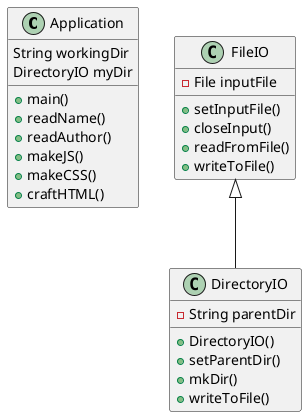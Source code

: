 @startuml
'https://plantuml.com/class-diagram

class Application {
    String workingDir
    DirectoryIO myDir
    +main()
    +readName()
    +readAuthor()
    +makeJS()
    +makeCSS()
    +craftHTML()
}

class FileIO {
    -File inputFile
    +setInputFile()
    +closeInput()
    +readFromFile()
    +writeToFile()
}

class DirectoryIO {
    -String parentDir
    +DirectoryIO()
    +setParentDir()
    +mkDir()
    +writeToFile()
}

FileIO <|-- DirectoryIO

@enduml